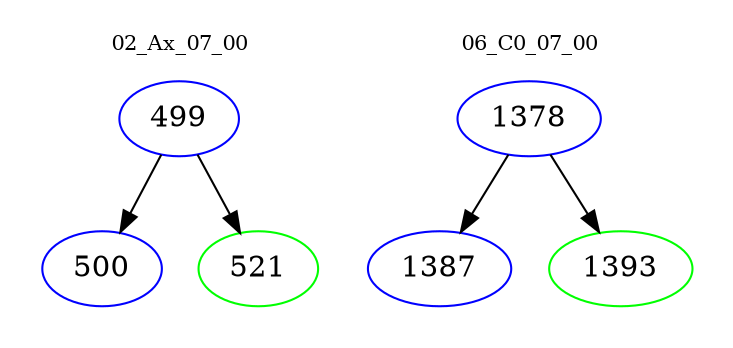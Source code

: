 digraph{
subgraph cluster_0 {
color = white
label = "02_Ax_07_00";
fontsize=10;
T0_499 [label="499", color="blue"]
T0_499 -> T0_500 [color="black"]
T0_500 [label="500", color="blue"]
T0_499 -> T0_521 [color="black"]
T0_521 [label="521", color="green"]
}
subgraph cluster_1 {
color = white
label = "06_C0_07_00";
fontsize=10;
T1_1378 [label="1378", color="blue"]
T1_1378 -> T1_1387 [color="black"]
T1_1387 [label="1387", color="blue"]
T1_1378 -> T1_1393 [color="black"]
T1_1393 [label="1393", color="green"]
}
}
